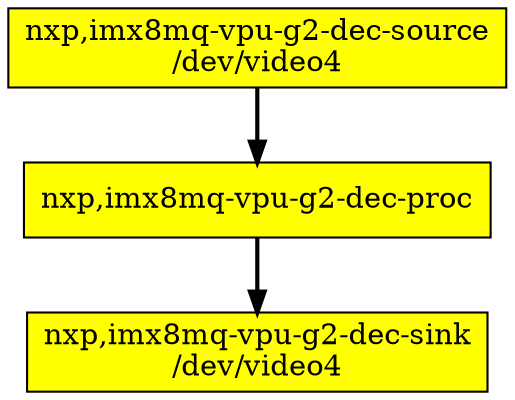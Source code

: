 digraph board {
	rankdir=TB
	n00000001 [label="nxp,imx8mq-vpu-g2-dec-source\n/dev/video4", shape=box, style=filled, fillcolor=yellow]
	n00000001 -> n00000003 [style=bold]
	n00000003 [label="nxp,imx8mq-vpu-g2-dec-proc\n", shape=box, style=filled, fillcolor=yellow]
	n00000003 -> n00000006 [style=bold]
	n00000006 [label="nxp,imx8mq-vpu-g2-dec-sink\n/dev/video4", shape=box, style=filled, fillcolor=yellow]
}
